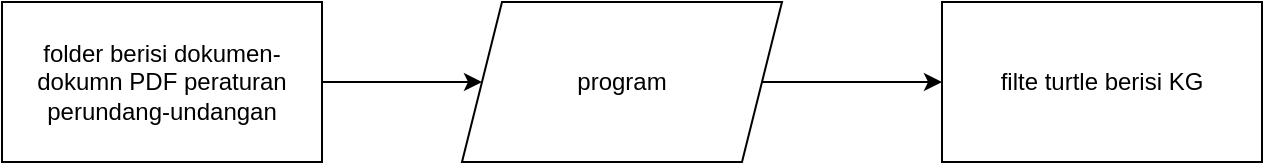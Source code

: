 <mxfile>
    <diagram id="feynBe_nxecVvK-EzR1l" name="Page-1">
        <mxGraphModel dx="734" dy="823" grid="1" gridSize="10" guides="1" tooltips="1" connect="1" arrows="1" fold="1" page="1" pageScale="1" pageWidth="850" pageHeight="1100" math="0" shadow="0">
            <root>
                <mxCell id="0"/>
                <mxCell id="1" parent="0"/>
                <mxCell id="4" style="edgeStyle=orthogonalEdgeStyle;rounded=0;orthogonalLoop=1;jettySize=auto;html=1;entryX=0;entryY=0.5;entryDx=0;entryDy=0;" edge="1" parent="1" source="2" target="3">
                    <mxGeometry relative="1" as="geometry"/>
                </mxCell>
                <mxCell id="2" value="folder berisi dokumen-dokumn PDF peraturan perundang-undangan" style="whiteSpace=wrap;html=1;" vertex="1" parent="1">
                    <mxGeometry x="90" y="240" width="160" height="80" as="geometry"/>
                </mxCell>
                <mxCell id="6" style="edgeStyle=orthogonalEdgeStyle;rounded=0;orthogonalLoop=1;jettySize=auto;html=1;entryX=0;entryY=0.5;entryDx=0;entryDy=0;" edge="1" parent="1" source="3" target="5">
                    <mxGeometry relative="1" as="geometry"/>
                </mxCell>
                <mxCell id="3" value="program" style="shape=parallelogram;perimeter=parallelogramPerimeter;whiteSpace=wrap;html=1;fixedSize=1;" vertex="1" parent="1">
                    <mxGeometry x="320" y="240" width="160" height="80" as="geometry"/>
                </mxCell>
                <mxCell id="5" value="filte turtle berisi KG" style="whiteSpace=wrap;html=1;" vertex="1" parent="1">
                    <mxGeometry x="560" y="240" width="160" height="80" as="geometry"/>
                </mxCell>
            </root>
        </mxGraphModel>
    </diagram>
</mxfile>